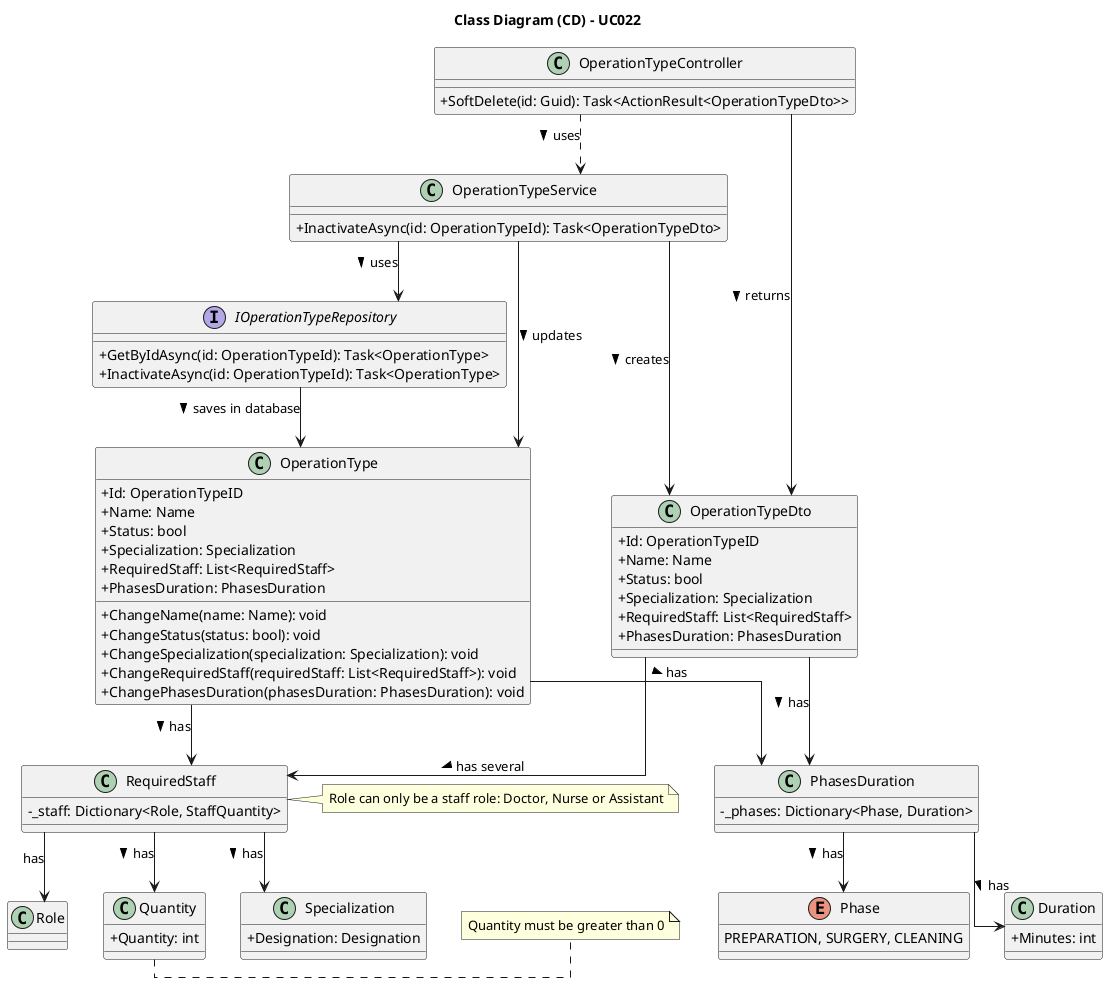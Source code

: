 @startuml uc022-class-diagram

skinparam packageStyle rectangle
skinparam shadowing false
skinparam classAttributeIconSize 0
skinparam linetype ortho

left to right direction
top to bottom direction

title Class Diagram (CD) - UC022

class OperationTypeController {
    +SoftDelete(id: Guid): Task<ActionResult<OperationTypeDto>>
}

class OperationTypeService {
    +InactivateAsync(id: OperationTypeId): Task<OperationTypeDto>
}

interface IOperationTypeRepository {
    +GetByIdAsync(id: OperationTypeId): Task<OperationType>
    +InactivateAsync(id: OperationTypeId): Task<OperationType>
}

class OperationType {
    +Id: OperationTypeID
    +Name: Name
    +Status: bool
    +Specialization: Specialization
    +RequiredStaff: List<RequiredStaff>
    +PhasesDuration: PhasesDuration
    +ChangeName(name: Name): void
    +ChangeStatus(status: bool): void
    +ChangeSpecialization(specialization: Specialization): void
    +ChangeRequiredStaff(requiredStaff: List<RequiredStaff>): void
    +ChangePhasesDuration(phasesDuration: PhasesDuration): void
}

class OperationTypeDto {
    +Id: OperationTypeID
    +Name: Name
    +Status: bool
    +Specialization: Specialization
    +RequiredStaff: List<RequiredStaff>
    +PhasesDuration: PhasesDuration
}

class RequiredStaff {
    - _staff: Dictionary<Role, StaffQuantity>
}
note right of RequiredStaff
    Role can only be a staff role: Doctor, Nurse or Assistant
end note

class Quantity {
    +Quantity: int
}
note right of Quantity
    Quantity must be greater than 0
end note

class Specialization {
    +Designation: Designation
}

class PhasesDuration {
    - _phases: Dictionary<Phase, Duration>
}

enum Phase {
    PREPARATION, SURGERY, CLEANING
}

class Duration {
    +Minutes: int
}

' class Name {
'     +Name: string
' }

' class OperationTypeID {
'     +Id: Guid
' }

' enum Role {
'     ADMIN, DOCTOR, NURSE, TECHNICIAN, PATIENT
' }

OperationTypeController .> OperationTypeService : > uses
OperationTypeController ----> OperationTypeDto : > returns

OperationTypeService -> IOperationTypeRepository : > uses
OperationTypeService ---> OperationType : > updates
OperationTypeService ---> OperationTypeDto : > creates

IOperationTypeRepository --> OperationType : > saves in database

' OperationType --> OperationTypeID : > has
' OperationType --> Name : > has
' OperationType --> Specialization : > has
OperationType --> RequiredStaff : > has
OperationType --> PhasesDuration : > has

' OperationTypeDto --> OperationTypeID : > has
' OperationTypeDto --> Name : > has
' OperationTypeDto --> Status : > has
' OperationTypeDto --> Specialization : > has
OperationTypeDto --> RequiredStaff : > has several
OperationTypeDto --> PhasesDuration : > has

RequiredStaff --> Role: has
RequiredStaff --> Specialization : > has
RequiredStaff --> Quantity : > has

PhasesDuration --> Phase : > has
PhasesDuration --> Duration : > has

@enduml
